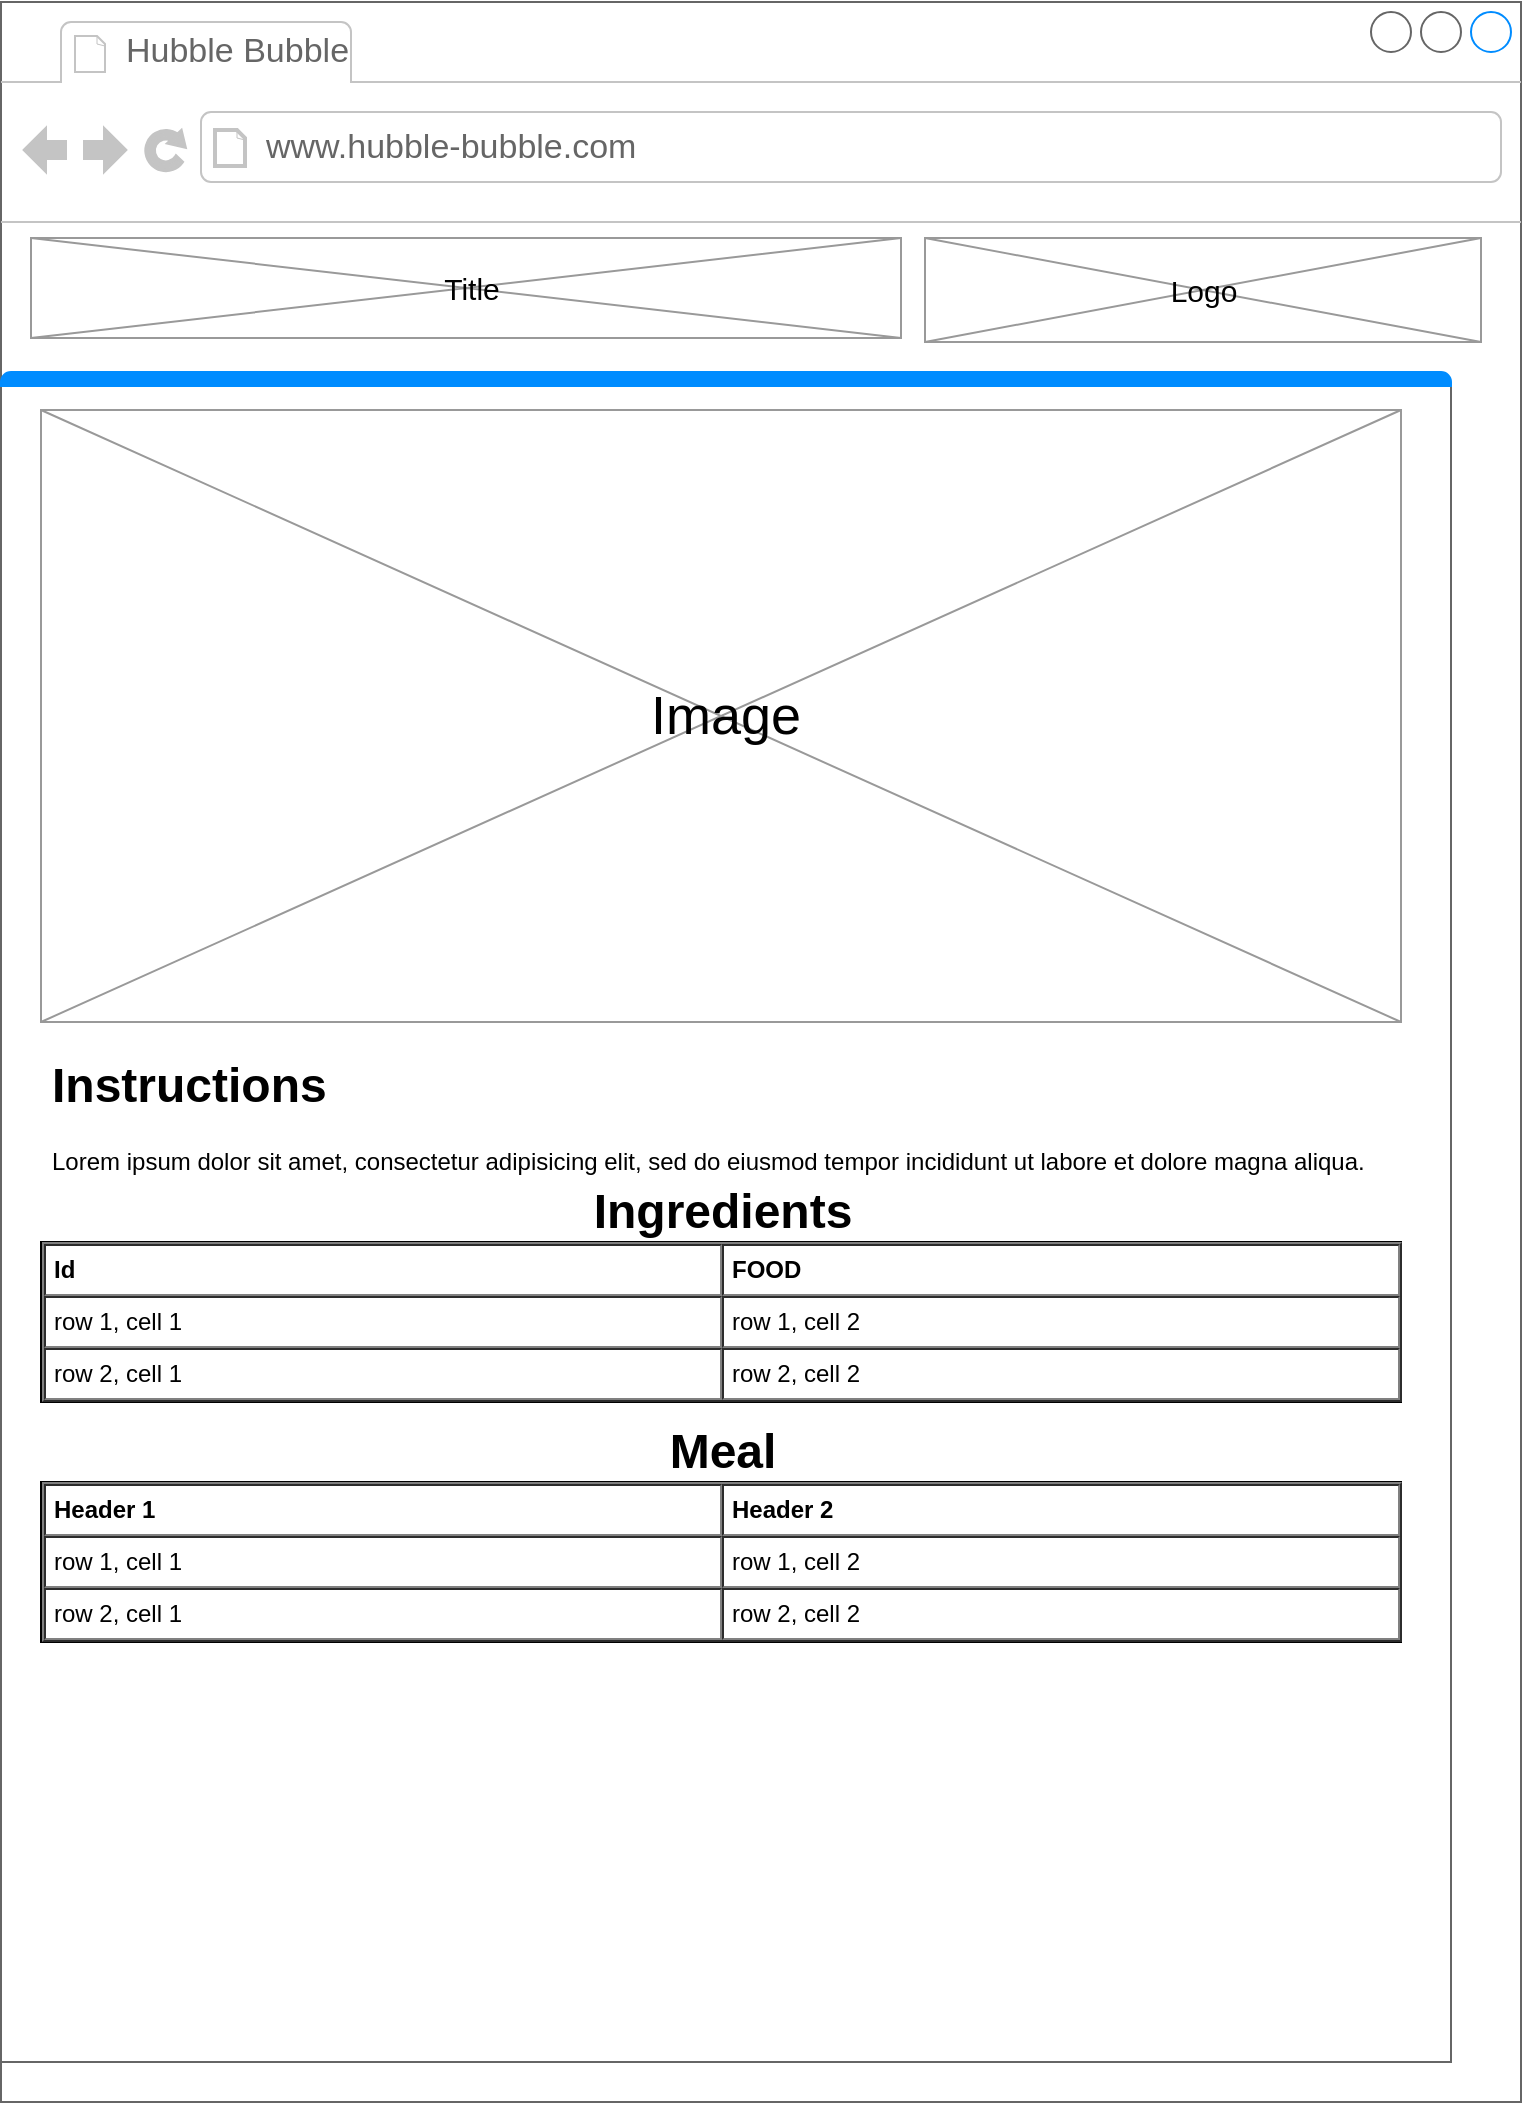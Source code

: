 <mxfile pages="1" version="11.2.6" type="github"><diagram id="enYUD-TydNF6G3Hsgksx" name="Page-1"><mxGraphModel dx="706" dy="379" grid="1" gridSize="10" guides="1" tooltips="1" connect="1" arrows="1" fold="1" page="1" pageScale="1" pageWidth="850" pageHeight="1100" math="0" shadow="0"><root><mxCell id="0"/><mxCell id="1" parent="0"/><mxCell id="Eq3MVHsR7_gcfzC7Soff-3" value="&lt;br&gt;&lt;br&gt;" style="strokeWidth=1;shadow=0;dashed=0;align=center;html=1;shape=mxgraph.mockup.containers.browserWindow;rSize=0;fillColor=#ffffff;strokeColor=#666666;strokeColor2=#008cff;strokeColor3=#c4c4c4;mainText=,;recursiveResize=0;" parent="1" vertex="1"><mxGeometry x="37.5" y="40" width="760" height="1050" as="geometry"/></mxCell><mxCell id="Eq3MVHsR7_gcfzC7Soff-4" value="Hubble Bubble" style="strokeWidth=1;shadow=0;dashed=0;align=center;html=1;shape=mxgraph.mockup.containers.anchor;fontSize=17;fontColor=#666666;align=left;" parent="Eq3MVHsR7_gcfzC7Soff-3" vertex="1"><mxGeometry x="60" y="12" width="110" height="26" as="geometry"/></mxCell><mxCell id="Eq3MVHsR7_gcfzC7Soff-5" value="www.hubble-bubble.com" style="strokeWidth=1;shadow=0;dashed=0;align=center;html=1;shape=mxgraph.mockup.containers.anchor;rSize=0;fontSize=17;fontColor=#666666;align=left;" parent="Eq3MVHsR7_gcfzC7Soff-3" vertex="1"><mxGeometry x="130" y="60" width="250" height="26" as="geometry"/></mxCell><mxCell id="Eq3MVHsR7_gcfzC7Soff-9" value="" style="strokeWidth=1;shadow=0;dashed=0;align=center;html=1;shape=mxgraph.mockup.containers.marginRect2;rectMarginTop=32;strokeColor=#666666;fillColor=#ffffff;gradientColor=none;" parent="Eq3MVHsR7_gcfzC7Soff-3" vertex="1"><mxGeometry y="160" width="725" height="870" as="geometry"/></mxCell><mxCell id="Eq3MVHsR7_gcfzC7Soff-13" value="" style="strokeWidth=1;shadow=0;dashed=0;align=center;html=1;shape=mxgraph.mockup.containers.topButton;rSize=5;strokeColor=#008cff;fillColor=#008cff;gradientColor=none;resizeWidth=1;movable=0;deletable=1;" parent="Eq3MVHsR7_gcfzC7Soff-9" vertex="1"><mxGeometry width="725" height="7" relative="1" as="geometry"><mxPoint y="25" as="offset"/></mxGeometry></mxCell><mxCell id="Eq3MVHsR7_gcfzC7Soff-8" value="" style="verticalLabelPosition=bottom;shadow=0;dashed=0;align=center;html=1;verticalAlign=top;strokeWidth=1;shape=mxgraph.mockup.graphics.simpleIcon;strokeColor=#999999;fillColor=#ffffff;" parent="Eq3MVHsR7_gcfzC7Soff-9" vertex="1"><mxGeometry x="20" y="44" width="680" height="306" as="geometry"/></mxCell><mxCell id="Eq3MVHsR7_gcfzC7Soff-34" value="&lt;span style=&quot;font-size: 27px&quot;&gt;Image&lt;/span&gt;" style="text;html=1;strokeColor=none;fillColor=none;align=center;verticalAlign=middle;whiteSpace=wrap;rounded=0;" parent="Eq3MVHsR7_gcfzC7Soff-9" vertex="1"><mxGeometry x="283.5" y="145.5" width="158" height="103" as="geometry"/></mxCell><mxCell id="Eq3MVHsR7_gcfzC7Soff-35" value="&lt;h1&gt;Instructions&lt;/h1&gt;&lt;p&gt;Lorem ipsum dolor sit amet, consectetur adipisicing elit, sed do eiusmod tempor incididunt ut labore et dolore magna aliqua.&lt;/p&gt;" style="text;html=1;strokeColor=none;fillColor=none;spacing=5;spacingTop=-20;whiteSpace=wrap;overflow=hidden;rounded=0;" parent="Eq3MVHsR7_gcfzC7Soff-9" vertex="1"><mxGeometry x="20" y="362" width="680" height="120" as="geometry"/></mxCell><object label="&lt;table cellpadding=&quot;4&quot; cellspacing=&quot;0&quot; border=&quot;1&quot; style=&quot;font-size: 1em ; width: 100% ; height: 100%&quot;&gt;&lt;tbody&gt;&lt;tr&gt;&lt;th&gt;Id&lt;/th&gt;&lt;th&gt;FOOD&lt;/th&gt;&lt;/tr&gt;&lt;tr&gt;&lt;td&gt;row 1, cell 1&lt;/td&gt;&lt;td&gt;row 1, cell 2&lt;/td&gt;&lt;/tr&gt;&lt;tr&gt;&lt;td&gt;row 2, cell 1&lt;/td&gt;&lt;td&gt;row 2, cell 2&lt;/td&gt;&lt;/tr&gt;&lt;/tbody&gt;&lt;/table&gt; " placeholders="1" id="Eq3MVHsR7_gcfzC7Soff-36"><mxCell style="verticalAlign=top;align=left;overflow=fill;fillColor=#ffffff;fontSize=12;fontFamily=Helvetica;html=1" parent="Eq3MVHsR7_gcfzC7Soff-9" vertex="1"><mxGeometry x="20" y="460" width="680" height="80" as="geometry"/></mxCell></object><mxCell id="Eq3MVHsR7_gcfzC7Soff-39" value="Ingredients" style="text;strokeColor=none;fillColor=none;html=1;fontSize=24;fontStyle=1;verticalAlign=middle;align=center;" parent="Eq3MVHsR7_gcfzC7Soff-9" vertex="1"><mxGeometry x="20" y="430" width="680" height="30" as="geometry"/></mxCell><object label="&lt;table cellpadding=&quot;4&quot; cellspacing=&quot;0&quot; border=&quot;1&quot; style=&quot;font-size:1em;width:100%;height:100%;&quot;&gt;&lt;tr&gt;&lt;th&gt;Header 1&lt;/th&gt;&lt;th&gt;Header 2&lt;/th&gt;&lt;/tr&gt;&lt;tr&gt;&lt;td&gt;row 1, cell 1&lt;/td&gt;&lt;td&gt;row 1, cell 2&lt;/td&gt;&lt;/tr&gt;&lt;tr&gt;&lt;td&gt;row 2, cell 1&lt;/td&gt;&lt;td&gt;row 2, cell 2&lt;/td&gt;&lt;/tr&gt;&lt;/table&gt; " placeholders="1" id="Eq3MVHsR7_gcfzC7Soff-40"><mxCell style="verticalAlign=top;align=left;overflow=fill;fillColor=#ffffff;fontSize=12;fontFamily=Helvetica;html=1" parent="Eq3MVHsR7_gcfzC7Soff-9" vertex="1"><mxGeometry x="20" y="580" width="680" height="80" as="geometry"/></mxCell></object><mxCell id="Eq3MVHsR7_gcfzC7Soff-41" value="Meal" style="text;strokeColor=none;fillColor=none;html=1;fontSize=24;fontStyle=1;verticalAlign=middle;align=center;" parent="Eq3MVHsR7_gcfzC7Soff-9" vertex="1"><mxGeometry x="20" y="550" width="680" height="30" as="geometry"/></mxCell><mxCell id="Eq3MVHsR7_gcfzC7Soff-6" value="" style="verticalLabelPosition=bottom;shadow=0;dashed=0;align=center;html=1;verticalAlign=top;strokeWidth=1;shape=mxgraph.mockup.graphics.simpleIcon;strokeColor=#999999;fillColor=#ffffff;" parent="Eq3MVHsR7_gcfzC7Soff-3" vertex="1"><mxGeometry x="462" y="118" width="278" height="52" as="geometry"/></mxCell><mxCell id="Eq3MVHsR7_gcfzC7Soff-7" value="&lt;font style=&quot;font-size: 15px&quot;&gt;Logo&lt;/font&gt;" style="text;html=1;strokeColor=none;fillColor=none;align=center;verticalAlign=middle;whiteSpace=wrap;rounded=0;" parent="Eq3MVHsR7_gcfzC7Soff-3" vertex="1"><mxGeometry x="581" y="134" width="40" height="20" as="geometry"/></mxCell><mxCell id="Eq3MVHsR7_gcfzC7Soff-37" value="" style="verticalLabelPosition=bottom;shadow=0;dashed=0;align=center;html=1;verticalAlign=top;strokeWidth=1;shape=mxgraph.mockup.graphics.simpleIcon;strokeColor=#999999;fillColor=#ffffff;" parent="Eq3MVHsR7_gcfzC7Soff-3" vertex="1"><mxGeometry x="15" y="118" width="435" height="50" as="geometry"/></mxCell><mxCell id="Eq3MVHsR7_gcfzC7Soff-33" value="&lt;font style=&quot;font-size: 15px&quot;&gt;Title&lt;/font&gt;" style="text;html=1;strokeColor=none;fillColor=none;align=center;verticalAlign=middle;whiteSpace=wrap;rounded=0;" parent="Eq3MVHsR7_gcfzC7Soff-3" vertex="1"><mxGeometry x="215" y="132.5" width="40" height="20" as="geometry"/></mxCell></root></mxGraphModel></diagram></mxfile>